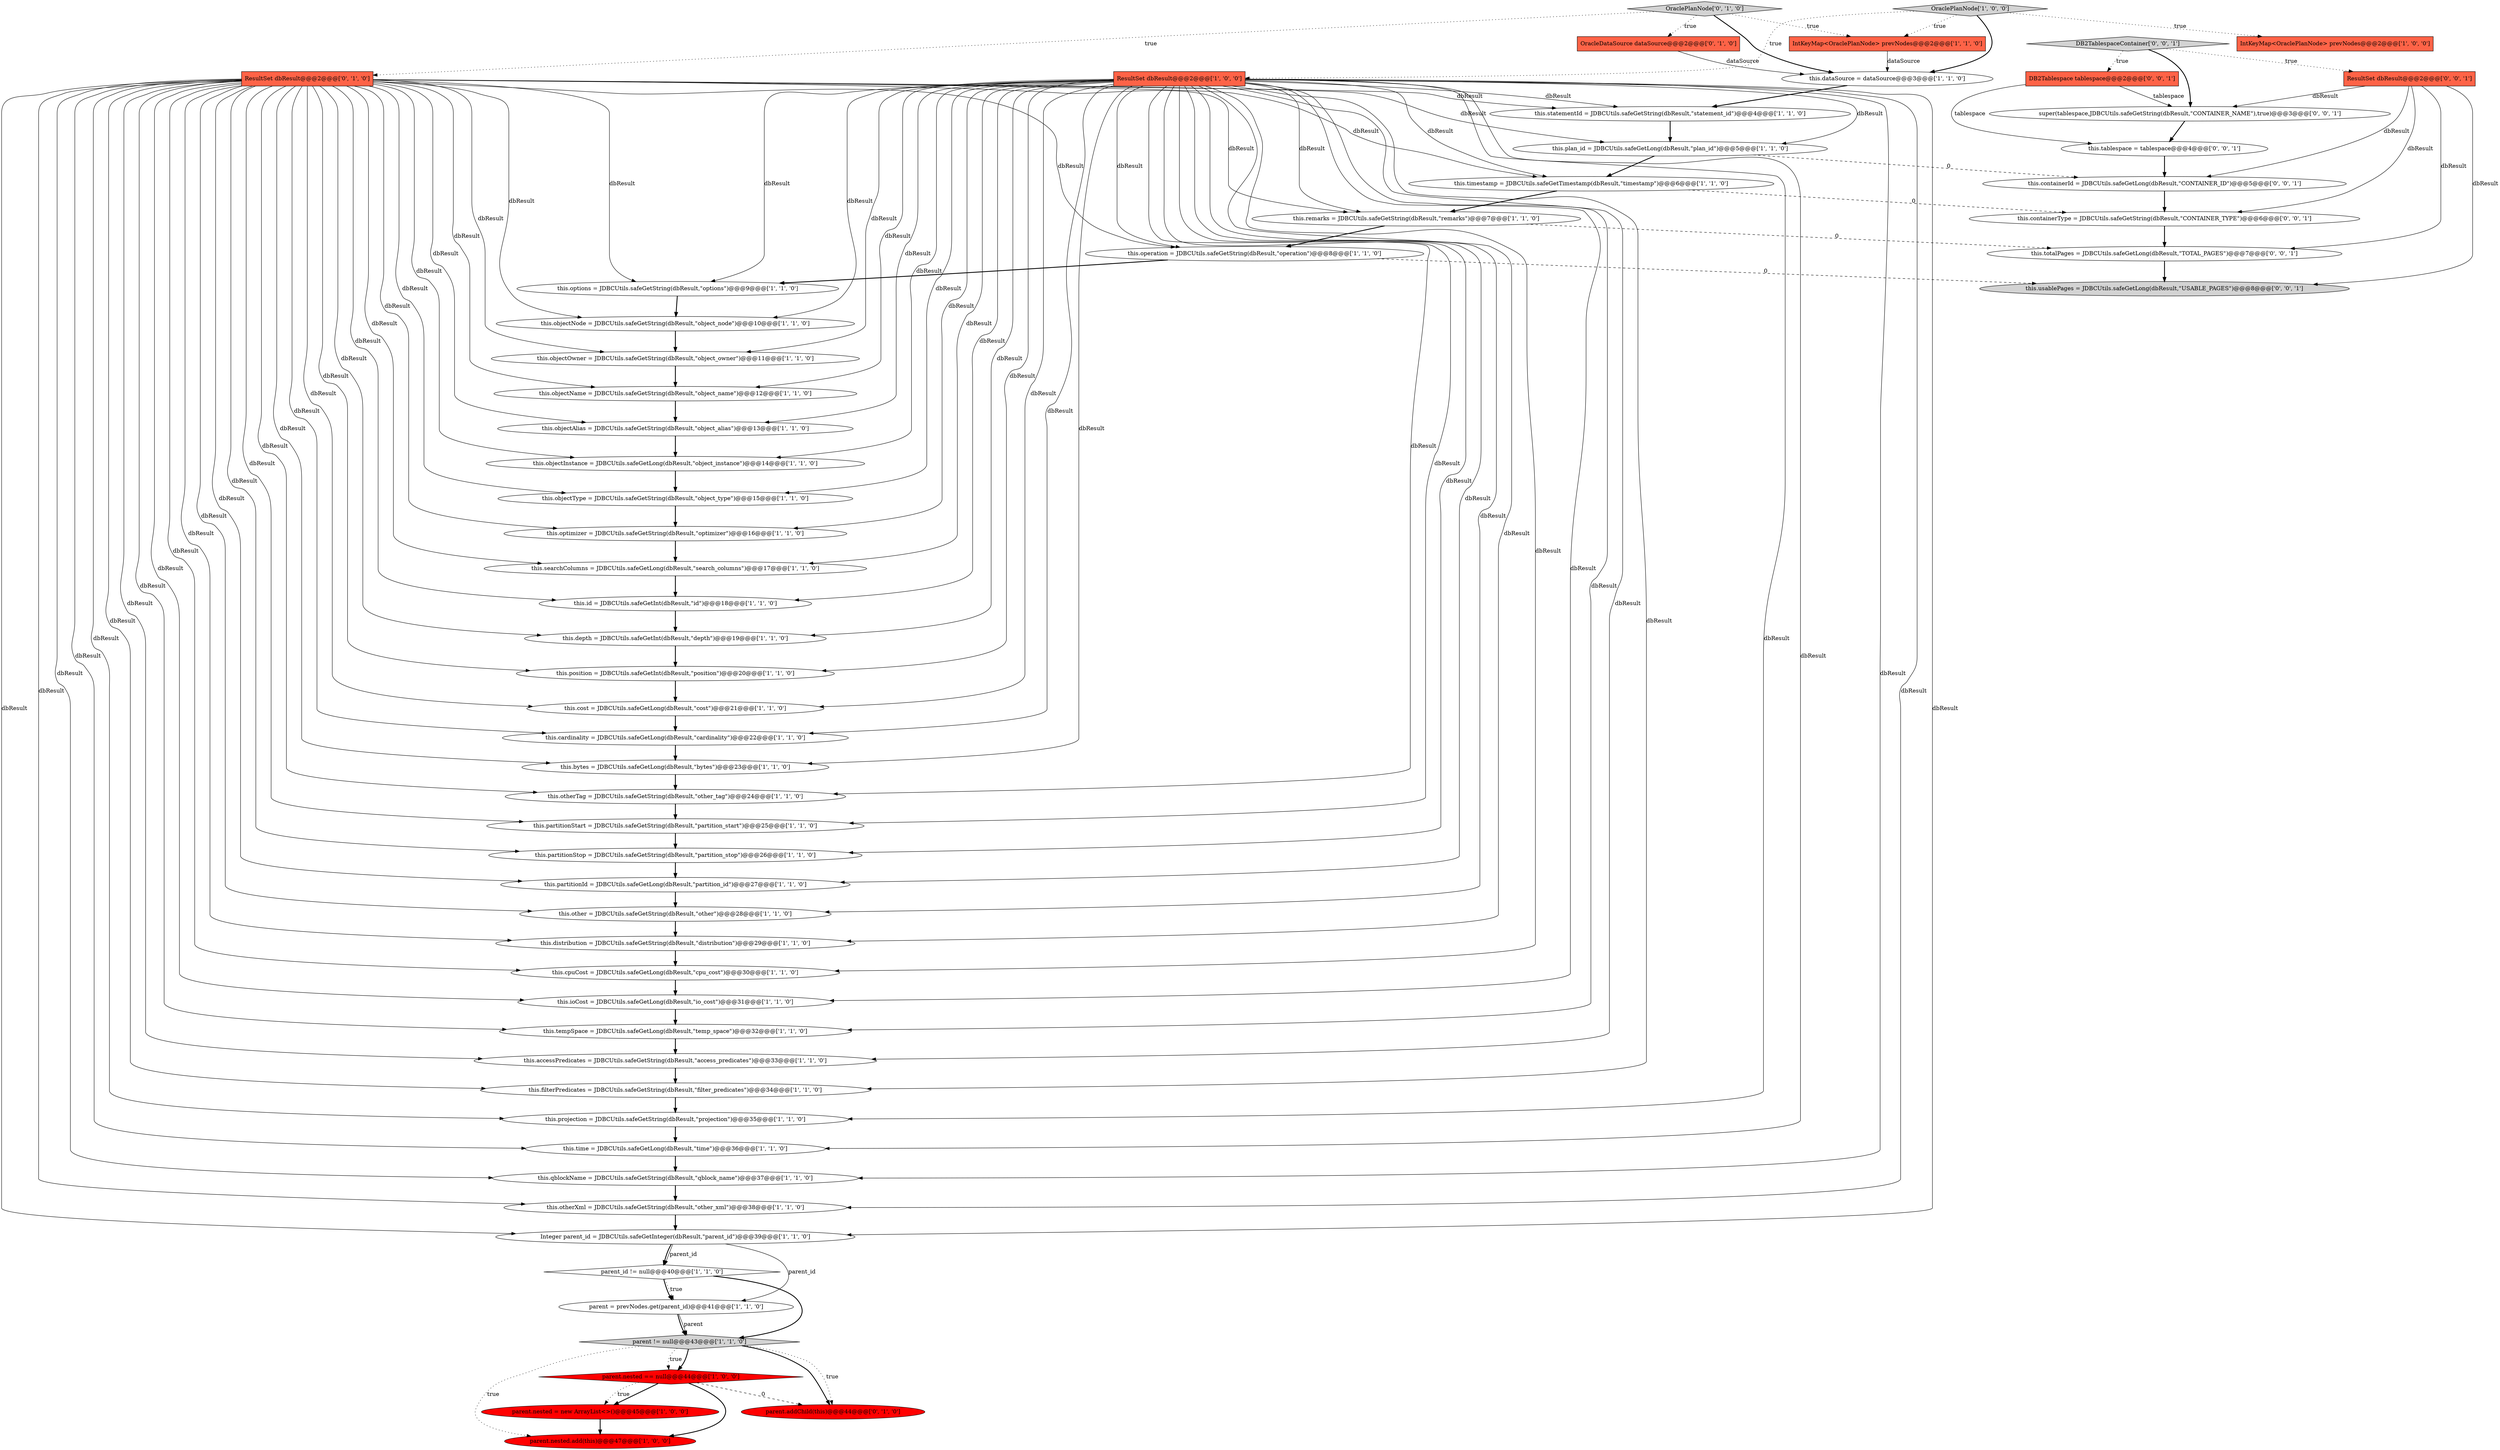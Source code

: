 digraph {
14 [style = filled, label = "parent != null@@@43@@@['1', '1', '0']", fillcolor = lightgray, shape = diamond image = "AAA0AAABBB1BBB"];
30 [style = filled, label = "this.timestamp = JDBCUtils.safeGetTimestamp(dbResult,\"timestamp\")@@@6@@@['1', '1', '0']", fillcolor = white, shape = ellipse image = "AAA0AAABBB1BBB"];
9 [style = filled, label = "parent.nested = new ArrayList<>()@@@45@@@['1', '0', '0']", fillcolor = red, shape = ellipse image = "AAA1AAABBB1BBB"];
20 [style = filled, label = "this.cost = JDBCUtils.safeGetLong(dbResult,\"cost\")@@@21@@@['1', '1', '0']", fillcolor = white, shape = ellipse image = "AAA0AAABBB1BBB"];
59 [style = filled, label = "DB2Tablespace tablespace@@@2@@@['0', '0', '1']", fillcolor = tomato, shape = box image = "AAA0AAABBB3BBB"];
45 [style = filled, label = "this.cpuCost = JDBCUtils.safeGetLong(dbResult,\"cpu_cost\")@@@30@@@['1', '1', '0']", fillcolor = white, shape = ellipse image = "AAA0AAABBB1BBB"];
24 [style = filled, label = "this.plan_id = JDBCUtils.safeGetLong(dbResult,\"plan_id\")@@@5@@@['1', '1', '0']", fillcolor = white, shape = ellipse image = "AAA0AAABBB1BBB"];
16 [style = filled, label = "this.operation = JDBCUtils.safeGetString(dbResult,\"operation\")@@@8@@@['1', '1', '0']", fillcolor = white, shape = ellipse image = "AAA0AAABBB1BBB"];
54 [style = filled, label = "ResultSet dbResult@@@2@@@['0', '0', '1']", fillcolor = tomato, shape = box image = "AAA0AAABBB3BBB"];
12 [style = filled, label = "IntKeyMap<OraclePlanNode> prevNodes@@@2@@@['1', '0', '0']", fillcolor = tomato, shape = box image = "AAA0AAABBB1BBB"];
33 [style = filled, label = "Integer parent_id = JDBCUtils.safeGetInteger(dbResult,\"parent_id\")@@@39@@@['1', '1', '0']", fillcolor = white, shape = ellipse image = "AAA0AAABBB1BBB"];
2 [style = filled, label = "parent_id != null@@@40@@@['1', '1', '0']", fillcolor = white, shape = diamond image = "AAA0AAABBB1BBB"];
28 [style = filled, label = "parent.nested == null@@@44@@@['1', '0', '0']", fillcolor = red, shape = diamond image = "AAA1AAABBB1BBB"];
4 [style = filled, label = "this.other = JDBCUtils.safeGetString(dbResult,\"other\")@@@28@@@['1', '1', '0']", fillcolor = white, shape = ellipse image = "AAA0AAABBB1BBB"];
31 [style = filled, label = "this.objectAlias = JDBCUtils.safeGetString(dbResult,\"object_alias\")@@@13@@@['1', '1', '0']", fillcolor = white, shape = ellipse image = "AAA0AAABBB1BBB"];
5 [style = filled, label = "this.position = JDBCUtils.safeGetInt(dbResult,\"position\")@@@20@@@['1', '1', '0']", fillcolor = white, shape = ellipse image = "AAA0AAABBB1BBB"];
36 [style = filled, label = "this.tempSpace = JDBCUtils.safeGetLong(dbResult,\"temp_space\")@@@32@@@['1', '1', '0']", fillcolor = white, shape = ellipse image = "AAA0AAABBB1BBB"];
3 [style = filled, label = "this.searchColumns = JDBCUtils.safeGetLong(dbResult,\"search_columns\")@@@17@@@['1', '1', '0']", fillcolor = white, shape = ellipse image = "AAA0AAABBB1BBB"];
35 [style = filled, label = "this.options = JDBCUtils.safeGetString(dbResult,\"options\")@@@9@@@['1', '1', '0']", fillcolor = white, shape = ellipse image = "AAA0AAABBB1BBB"];
7 [style = filled, label = "this.partitionStart = JDBCUtils.safeGetString(dbResult,\"partition_start\")@@@25@@@['1', '1', '0']", fillcolor = white, shape = ellipse image = "AAA0AAABBB1BBB"];
58 [style = filled, label = "this.usablePages = JDBCUtils.safeGetLong(dbResult,\"USABLE_PAGES\")@@@8@@@['0', '0', '1']", fillcolor = lightgray, shape = ellipse image = "AAA0AAABBB3BBB"];
6 [style = filled, label = "this.bytes = JDBCUtils.safeGetLong(dbResult,\"bytes\")@@@23@@@['1', '1', '0']", fillcolor = white, shape = ellipse image = "AAA0AAABBB1BBB"];
15 [style = filled, label = "this.dataSource = dataSource@@@3@@@['1', '1', '0']", fillcolor = white, shape = ellipse image = "AAA0AAABBB1BBB"];
52 [style = filled, label = "this.tablespace = tablespace@@@4@@@['0', '0', '1']", fillcolor = white, shape = ellipse image = "AAA0AAABBB3BBB"];
39 [style = filled, label = "OraclePlanNode['1', '0', '0']", fillcolor = lightgray, shape = diamond image = "AAA0AAABBB1BBB"];
42 [style = filled, label = "this.optimizer = JDBCUtils.safeGetString(dbResult,\"optimizer\")@@@16@@@['1', '1', '0']", fillcolor = white, shape = ellipse image = "AAA0AAABBB1BBB"];
13 [style = filled, label = "this.qblockName = JDBCUtils.safeGetString(dbResult,\"qblock_name\")@@@37@@@['1', '1', '0']", fillcolor = white, shape = ellipse image = "AAA0AAABBB1BBB"];
43 [style = filled, label = "this.statementId = JDBCUtils.safeGetString(dbResult,\"statement_id\")@@@4@@@['1', '1', '0']", fillcolor = white, shape = ellipse image = "AAA0AAABBB1BBB"];
38 [style = filled, label = "parent.nested.add(this)@@@47@@@['1', '0', '0']", fillcolor = red, shape = ellipse image = "AAA1AAABBB1BBB"];
44 [style = filled, label = "IntKeyMap<OraclePlanNode> prevNodes@@@2@@@['1', '1', '0']", fillcolor = tomato, shape = box image = "AAA0AAABBB1BBB"];
21 [style = filled, label = "this.remarks = JDBCUtils.safeGetString(dbResult,\"remarks\")@@@7@@@['1', '1', '0']", fillcolor = white, shape = ellipse image = "AAA0AAABBB1BBB"];
0 [style = filled, label = "this.cardinality = JDBCUtils.safeGetLong(dbResult,\"cardinality\")@@@22@@@['1', '1', '0']", fillcolor = white, shape = ellipse image = "AAA0AAABBB1BBB"];
26 [style = filled, label = "this.objectName = JDBCUtils.safeGetString(dbResult,\"object_name\")@@@12@@@['1', '1', '0']", fillcolor = white, shape = ellipse image = "AAA0AAABBB1BBB"];
51 [style = filled, label = "super(tablespace,JDBCUtils.safeGetString(dbResult,\"CONTAINER_NAME\"),true)@@@3@@@['0', '0', '1']", fillcolor = white, shape = ellipse image = "AAA0AAABBB3BBB"];
48 [style = filled, label = "parent.addChild(this)@@@44@@@['0', '1', '0']", fillcolor = red, shape = ellipse image = "AAA1AAABBB2BBB"];
18 [style = filled, label = "this.objectOwner = JDBCUtils.safeGetString(dbResult,\"object_owner\")@@@11@@@['1', '1', '0']", fillcolor = white, shape = ellipse image = "AAA0AAABBB1BBB"];
34 [style = filled, label = "this.objectInstance = JDBCUtils.safeGetLong(dbResult,\"object_instance\")@@@14@@@['1', '1', '0']", fillcolor = white, shape = ellipse image = "AAA0AAABBB1BBB"];
32 [style = filled, label = "this.partitionStop = JDBCUtils.safeGetString(dbResult,\"partition_stop\")@@@26@@@['1', '1', '0']", fillcolor = white, shape = ellipse image = "AAA0AAABBB1BBB"];
23 [style = filled, label = "this.id = JDBCUtils.safeGetInt(dbResult,\"id\")@@@18@@@['1', '1', '0']", fillcolor = white, shape = ellipse image = "AAA0AAABBB1BBB"];
8 [style = filled, label = "this.projection = JDBCUtils.safeGetString(dbResult,\"projection\")@@@35@@@['1', '1', '0']", fillcolor = white, shape = ellipse image = "AAA0AAABBB1BBB"];
1 [style = filled, label = "this.otherXml = JDBCUtils.safeGetString(dbResult,\"other_xml\")@@@38@@@['1', '1', '0']", fillcolor = white, shape = ellipse image = "AAA0AAABBB1BBB"];
22 [style = filled, label = "this.otherTag = JDBCUtils.safeGetString(dbResult,\"other_tag\")@@@24@@@['1', '1', '0']", fillcolor = white, shape = ellipse image = "AAA0AAABBB1BBB"];
41 [style = filled, label = "this.partitionId = JDBCUtils.safeGetLong(dbResult,\"partition_id\")@@@27@@@['1', '1', '0']", fillcolor = white, shape = ellipse image = "AAA0AAABBB1BBB"];
27 [style = filled, label = "this.time = JDBCUtils.safeGetLong(dbResult,\"time\")@@@36@@@['1', '1', '0']", fillcolor = white, shape = ellipse image = "AAA0AAABBB1BBB"];
19 [style = filled, label = "parent = prevNodes.get(parent_id)@@@41@@@['1', '1', '0']", fillcolor = white, shape = ellipse image = "AAA0AAABBB1BBB"];
11 [style = filled, label = "this.filterPredicates = JDBCUtils.safeGetString(dbResult,\"filter_predicates\")@@@34@@@['1', '1', '0']", fillcolor = white, shape = ellipse image = "AAA0AAABBB1BBB"];
40 [style = filled, label = "this.accessPredicates = JDBCUtils.safeGetString(dbResult,\"access_predicates\")@@@33@@@['1', '1', '0']", fillcolor = white, shape = ellipse image = "AAA0AAABBB1BBB"];
53 [style = filled, label = "this.containerId = JDBCUtils.safeGetLong(dbResult,\"CONTAINER_ID\")@@@5@@@['0', '0', '1']", fillcolor = white, shape = ellipse image = "AAA0AAABBB3BBB"];
49 [style = filled, label = "ResultSet dbResult@@@2@@@['0', '1', '0']", fillcolor = tomato, shape = box image = "AAA0AAABBB2BBB"];
29 [style = filled, label = "this.objectNode = JDBCUtils.safeGetString(dbResult,\"object_node\")@@@10@@@['1', '1', '0']", fillcolor = white, shape = ellipse image = "AAA0AAABBB1BBB"];
10 [style = filled, label = "this.depth = JDBCUtils.safeGetInt(dbResult,\"depth\")@@@19@@@['1', '1', '0']", fillcolor = white, shape = ellipse image = "AAA0AAABBB1BBB"];
57 [style = filled, label = "DB2TablespaceContainer['0', '0', '1']", fillcolor = lightgray, shape = diamond image = "AAA0AAABBB3BBB"];
46 [style = filled, label = "this.objectType = JDBCUtils.safeGetString(dbResult,\"object_type\")@@@15@@@['1', '1', '0']", fillcolor = white, shape = ellipse image = "AAA0AAABBB1BBB"];
50 [style = filled, label = "OraclePlanNode['0', '1', '0']", fillcolor = lightgray, shape = diamond image = "AAA0AAABBB2BBB"];
55 [style = filled, label = "this.containerType = JDBCUtils.safeGetString(dbResult,\"CONTAINER_TYPE\")@@@6@@@['0', '0', '1']", fillcolor = white, shape = ellipse image = "AAA0AAABBB3BBB"];
25 [style = filled, label = "this.distribution = JDBCUtils.safeGetString(dbResult,\"distribution\")@@@29@@@['1', '1', '0']", fillcolor = white, shape = ellipse image = "AAA0AAABBB1BBB"];
17 [style = filled, label = "this.ioCost = JDBCUtils.safeGetLong(dbResult,\"io_cost\")@@@31@@@['1', '1', '0']", fillcolor = white, shape = ellipse image = "AAA0AAABBB1BBB"];
47 [style = filled, label = "OracleDataSource dataSource@@@2@@@['0', '1', '0']", fillcolor = tomato, shape = box image = "AAA0AAABBB2BBB"];
37 [style = filled, label = "ResultSet dbResult@@@2@@@['1', '0', '0']", fillcolor = tomato, shape = box image = "AAA0AAABBB1BBB"];
56 [style = filled, label = "this.totalPages = JDBCUtils.safeGetLong(dbResult,\"TOTAL_PAGES\")@@@7@@@['0', '0', '1']", fillcolor = white, shape = ellipse image = "AAA0AAABBB3BBB"];
37->26 [style = solid, label="dbResult"];
49->32 [style = solid, label="dbResult"];
27->13 [style = bold, label=""];
54->55 [style = solid, label="dbResult"];
7->32 [style = bold, label=""];
37->21 [style = solid, label="dbResult"];
37->20 [style = solid, label="dbResult"];
49->31 [style = solid, label="dbResult"];
34->46 [style = bold, label=""];
4->25 [style = bold, label=""];
5->20 [style = bold, label=""];
25->45 [style = bold, label=""];
6->22 [style = bold, label=""];
49->8 [style = solid, label="dbResult"];
20->0 [style = bold, label=""];
28->38 [style = bold, label=""];
37->24 [style = solid, label="dbResult"];
37->17 [style = solid, label="dbResult"];
28->9 [style = bold, label=""];
49->34 [style = solid, label="dbResult"];
37->34 [style = solid, label="dbResult"];
14->28 [style = bold, label=""];
13->1 [style = bold, label=""];
29->18 [style = bold, label=""];
24->30 [style = bold, label=""];
49->41 [style = solid, label="dbResult"];
17->36 [style = bold, label=""];
49->46 [style = solid, label="dbResult"];
37->11 [style = solid, label="dbResult"];
37->46 [style = solid, label="dbResult"];
1->33 [style = bold, label=""];
40->11 [style = bold, label=""];
37->29 [style = solid, label="dbResult"];
37->13 [style = solid, label="dbResult"];
43->24 [style = bold, label=""];
2->14 [style = bold, label=""];
21->16 [style = bold, label=""];
42->3 [style = bold, label=""];
45->17 [style = bold, label=""];
37->45 [style = solid, label="dbResult"];
37->0 [style = solid, label="dbResult"];
49->20 [style = solid, label="dbResult"];
8->27 [style = bold, label=""];
49->35 [style = solid, label="dbResult"];
49->40 [style = solid, label="dbResult"];
47->15 [style = solid, label="dataSource"];
9->38 [style = bold, label=""];
33->19 [style = solid, label="parent_id"];
49->30 [style = solid, label="dbResult"];
14->48 [style = bold, label=""];
49->29 [style = solid, label="dbResult"];
54->56 [style = solid, label="dbResult"];
37->40 [style = solid, label="dbResult"];
37->6 [style = solid, label="dbResult"];
46->42 [style = bold, label=""];
16->58 [style = dashed, label="0"];
49->10 [style = solid, label="dbResult"];
49->18 [style = solid, label="dbResult"];
49->43 [style = solid, label="dbResult"];
57->54 [style = dotted, label="true"];
57->51 [style = bold, label=""];
37->33 [style = solid, label="dbResult"];
49->4 [style = solid, label="dbResult"];
37->7 [style = solid, label="dbResult"];
50->44 [style = dotted, label="true"];
41->4 [style = bold, label=""];
49->6 [style = solid, label="dbResult"];
22->7 [style = bold, label=""];
37->42 [style = solid, label="dbResult"];
56->58 [style = bold, label=""];
37->43 [style = solid, label="dbResult"];
3->23 [style = bold, label=""];
49->25 [style = solid, label="dbResult"];
49->17 [style = solid, label="dbResult"];
37->30 [style = solid, label="dbResult"];
49->11 [style = solid, label="dbResult"];
39->44 [style = dotted, label="true"];
37->22 [style = solid, label="dbResult"];
28->9 [style = dotted, label="true"];
23->10 [style = bold, label=""];
14->48 [style = dotted, label="true"];
11->8 [style = bold, label=""];
21->56 [style = dashed, label="0"];
37->27 [style = solid, label="dbResult"];
49->13 [style = solid, label="dbResult"];
37->23 [style = solid, label="dbResult"];
2->19 [style = dotted, label="true"];
50->49 [style = dotted, label="true"];
37->35 [style = solid, label="dbResult"];
44->15 [style = solid, label="dataSource"];
36->40 [style = bold, label=""];
35->29 [style = bold, label=""];
54->58 [style = solid, label="dbResult"];
37->3 [style = solid, label="dbResult"];
49->1 [style = solid, label="dbResult"];
18->26 [style = bold, label=""];
54->53 [style = solid, label="dbResult"];
49->26 [style = solid, label="dbResult"];
51->52 [style = bold, label=""];
31->34 [style = bold, label=""];
33->2 [style = solid, label="parent_id"];
39->37 [style = dotted, label="true"];
30->21 [style = bold, label=""];
26->31 [style = bold, label=""];
10->5 [style = bold, label=""];
49->21 [style = solid, label="dbResult"];
19->14 [style = bold, label=""];
14->28 [style = dotted, label="true"];
37->25 [style = solid, label="dbResult"];
15->43 [style = bold, label=""];
37->41 [style = solid, label="dbResult"];
49->16 [style = solid, label="dbResult"];
37->16 [style = solid, label="dbResult"];
49->7 [style = solid, label="dbResult"];
32->41 [style = bold, label=""];
50->15 [style = bold, label=""];
39->12 [style = dotted, label="true"];
49->36 [style = solid, label="dbResult"];
33->2 [style = bold, label=""];
53->55 [style = bold, label=""];
49->33 [style = solid, label="dbResult"];
49->27 [style = solid, label="dbResult"];
39->15 [style = bold, label=""];
2->19 [style = bold, label=""];
49->23 [style = solid, label="dbResult"];
37->1 [style = solid, label="dbResult"];
52->53 [style = bold, label=""];
59->52 [style = solid, label="tablespace"];
0->6 [style = bold, label=""];
54->51 [style = solid, label="dbResult"];
57->59 [style = dotted, label="true"];
30->55 [style = dashed, label="0"];
37->31 [style = solid, label="dbResult"];
37->18 [style = solid, label="dbResult"];
50->47 [style = dotted, label="true"];
37->32 [style = solid, label="dbResult"];
37->10 [style = solid, label="dbResult"];
55->56 [style = bold, label=""];
19->14 [style = solid, label="parent"];
24->53 [style = dashed, label="0"];
14->38 [style = dotted, label="true"];
28->48 [style = dashed, label="0"];
37->4 [style = solid, label="dbResult"];
37->5 [style = solid, label="dbResult"];
49->24 [style = solid, label="dbResult"];
49->5 [style = solid, label="dbResult"];
59->51 [style = solid, label="tablespace"];
49->42 [style = solid, label="dbResult"];
49->45 [style = solid, label="dbResult"];
37->8 [style = solid, label="dbResult"];
49->3 [style = solid, label="dbResult"];
37->36 [style = solid, label="dbResult"];
16->35 [style = bold, label=""];
49->0 [style = solid, label="dbResult"];
49->22 [style = solid, label="dbResult"];
}
